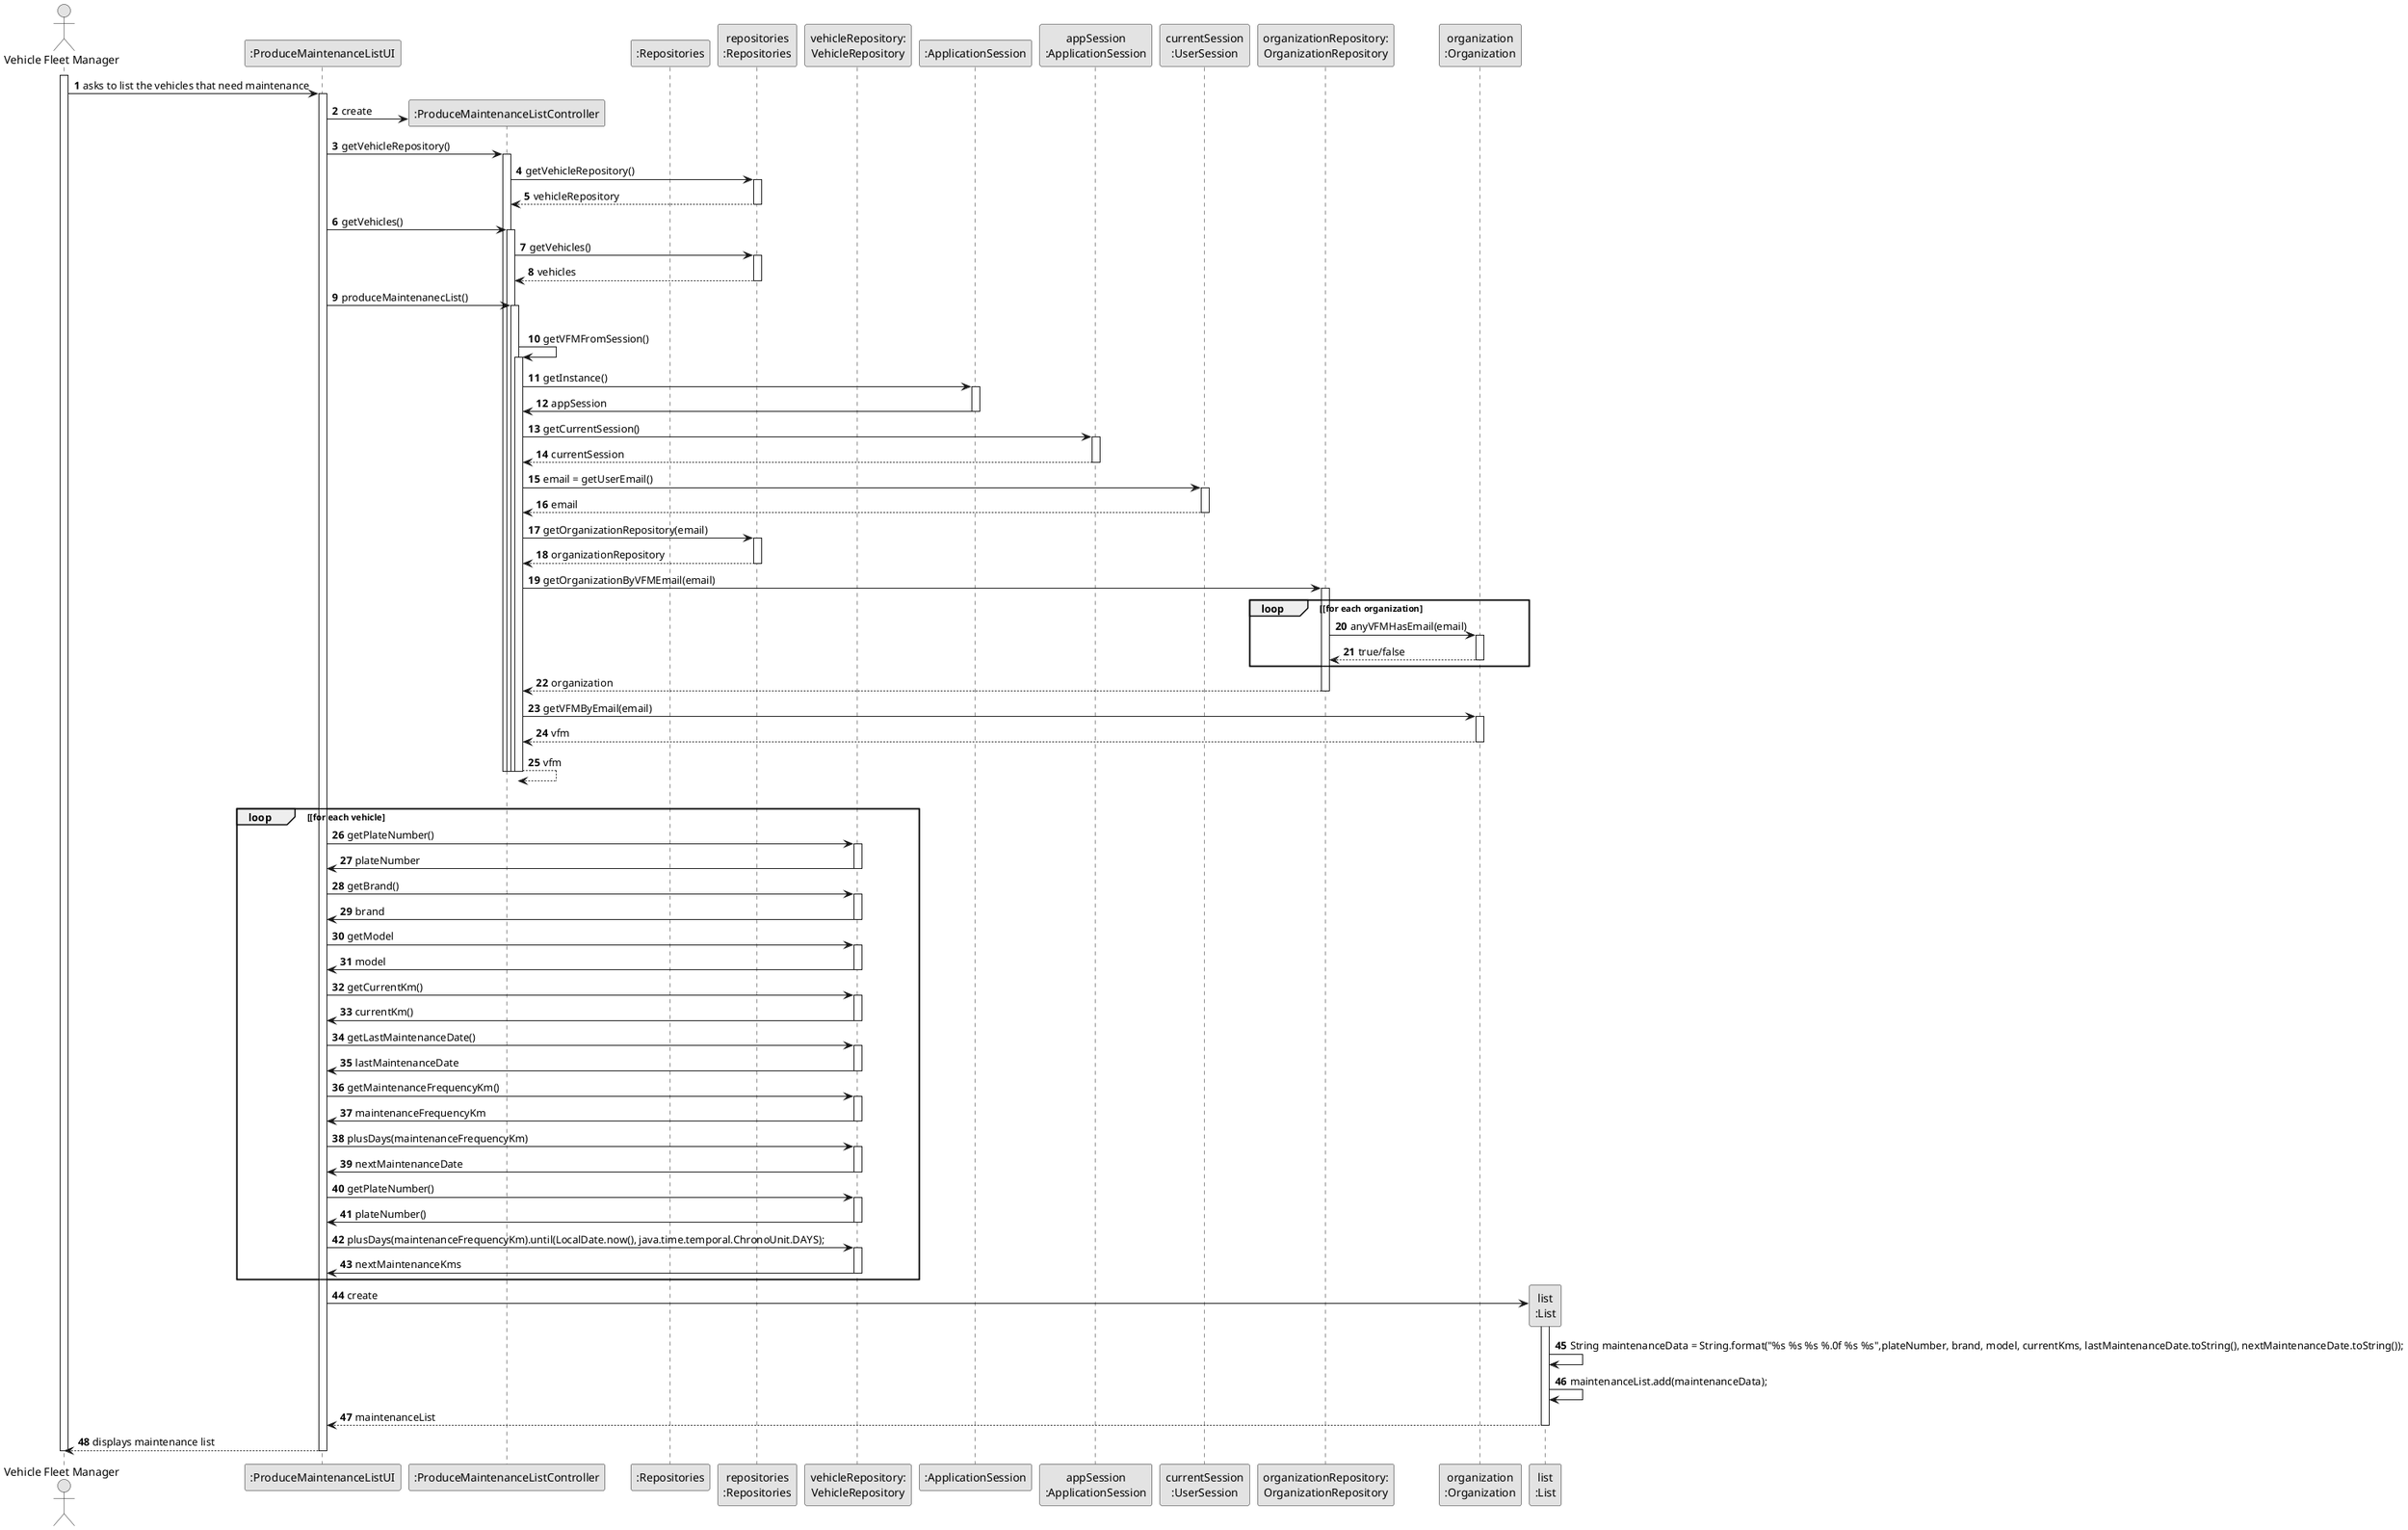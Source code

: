 @startuml
skinparam monochrome true
skinparam packageStyle rectangle
skinparam shadowing false

autonumber

'hide footbox
actor "Vehicle Fleet Manager" as ADM
participant ":ProduceMaintenanceListUI" as UI
participant ":ProduceMaintenanceListController" as CTRL
participant ":Repositories" as RepositorySingleton
participant "repositories\n:Repositories" as PLAT
participant "vehicleRepository:\nVehicleRepository" as VR
participant ":ApplicationSession" as _APP
participant "appSession\n:ApplicationSession" as APP
participant "currentSession\n:UserSession" as SESSAO
participant "organizationRepository:\nOrganizationRepository" as OrganizationRepository
participant "organization\n:Organization" as ORG
participant "list\n:List" as LISTA

activate ADM

        ADM -> UI : asks to list the vehicles that need maintenance

        activate UI

'            UI --> ADM : requests data (reference, description,  informal \n description, technical description, duration, cost)
            'create CTRL
            UI -> CTRL** : create

            UI -> CTRL : getVehicleRepository()
            activate CTRL

                CTRL -> PLAT : getVehicleRepository()
                activate PLAT

                    PLAT --> CTRL: vehicleRepository
                deactivate PLAT

                UI -> CTRL : getVehicles()
                        activate CTRL

                            CTRL -> PLAT : getVehicles()
                            activate PLAT

                                PLAT --> CTRL: vehicles
                            deactivate PLAT



        UI -> CTRL : produceMaintenanecList()
        activate CTRL

            |||
            CTRL -> CTRL : getVFMFromSession()
            activate CTRL

                CTRL -> _APP: getInstance()
                activate _APP
                    _APP -> CTRL: appSession
                deactivate _APP


                CTRL -> APP: getCurrentSession()
                activate APP

                    APP --> CTRL: currentSession
                deactivate APP

                CTRL -> SESSAO: email = getUserEmail()
                activate SESSAO

                    SESSAO --> CTRL: email
                deactivate SESSAO


                CTRL -> PLAT: getOrganizationRepository(email)
                activate PLAT

                    PLAT --> CTRL: organizationRepository
                deactivate PLAT


                CTRL -> OrganizationRepository: getOrganizationByVFMEmail(email)
                activate OrganizationRepository

                    loop [for each organization
                        OrganizationRepository -> ORG : anyVFMHasEmail(email)
                        activate ORG

                             ORG --> OrganizationRepository : true/false
                        deactivate ORG
                    end
                    OrganizationRepository --> CTRL : organization
                deactivate OrganizationRepository

                CTRL -> ORG: getVFMByEmail(email)
                activate ORG

                    ORG --> CTRL : vfm
                deactivate ORG

                CTRL --> CTRL : vfm
            deactivate CTRL

            deactivate CTRL

            deactivate CTRL

            deactivate CTRL

            |||
            loop [for each vehicle
            UI -> VR: getPlateNumber()
            activate VR

            VR -> UI: plateNumber
            deactivate VR

            UI -> VR: getBrand()
                        activate VR

                        VR -> UI: brand
                        deactivate VR

            UI -> VR: getModel
                        activate VR

                        VR -> UI: model
                        deactivate VR


            UI -> VR: getCurrentKm()
                        activate VR

                        VR -> UI: currentKm()
                        deactivate VR

            UI -> VR: getLastMaintenanceDate()
                        activate VR

                        VR -> UI: lastMaintenanceDate
                        deactivate VR

            UI -> VR: getMaintenanceFrequencyKm()
                        activate VR

                        VR -> UI: maintenanceFrequencyKm
                        deactivate VR

            UI -> VR: plusDays(maintenanceFrequencyKm)
                        activate VR

                        VR -> UI: nextMaintenanceDate
                        deactivate VR

            UI -> VR: getPlateNumber()
                        activate VR

                        VR -> UI: plateNumber()
                        deactivate VR


            UI -> VR: plusDays(maintenanceFrequencyKm).until(LocalDate.now(), java.time.temporal.ChronoUnit.DAYS);
                        activate VR

                        VR -> UI: nextMaintenanceKms
                        deactivate VR

            end
            UI -> LISTA**: create

            activate LISTA
            LISTA -> LISTA: String maintenanceData = String.format("%s %s %s %.0f %s %s",plateNumber, brand, model, currentKms, lastMaintenanceDate.toString(), nextMaintenanceDate.toString());
            LISTA -> LISTA:                maintenanceList.add(maintenanceData);

                LISTA --> UI : maintenanceList

            deactivate LISTA

            UI --> ADM: displays maintenance list
    deactivate UI

deactivate ADM

@enduml